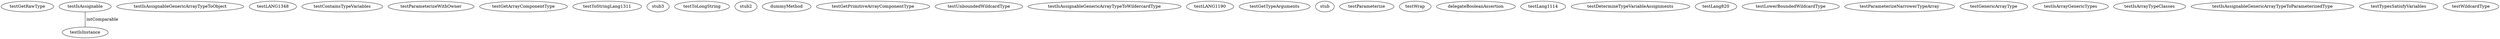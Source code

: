 digraph G {
testGetRawType;
testIsAssignable;
testIsAssignableGenericArrayTypeToObject;
testLANG1348;
testContainsTypeVariables;
testParameterizeWithOwner;
testGetArrayComponentType;
testToStringLang1311;
stub3;
testToLongString;
stub2;
dummyMethod;
testGetPrimitiveArrayComponentType;
testUnboundedWildcardType;
testIsAssignableGenericArrayTypeToWildercardType;
testLANG1190;
testGetTypeArguments;
stub;
testParameterize;
testWrap;
delegateBooleanAssertion;
testLang1114;
testDetermineTypeVariableAssignments;
testLang820;
testLowerBoundedWildcardType;
testParameterizeNarrowerTypeArray;
testGenericArrayType;
testIsArrayGenericTypes;
testIsArrayTypeClasses;
testIsInstance;
testIsAssignableGenericArrayTypeToParameterizedType;
testTypesSatisfyVariables;
testWildcardType;
testIsAssignable -> testIsInstance [label=" intComparable", dir=none];
}